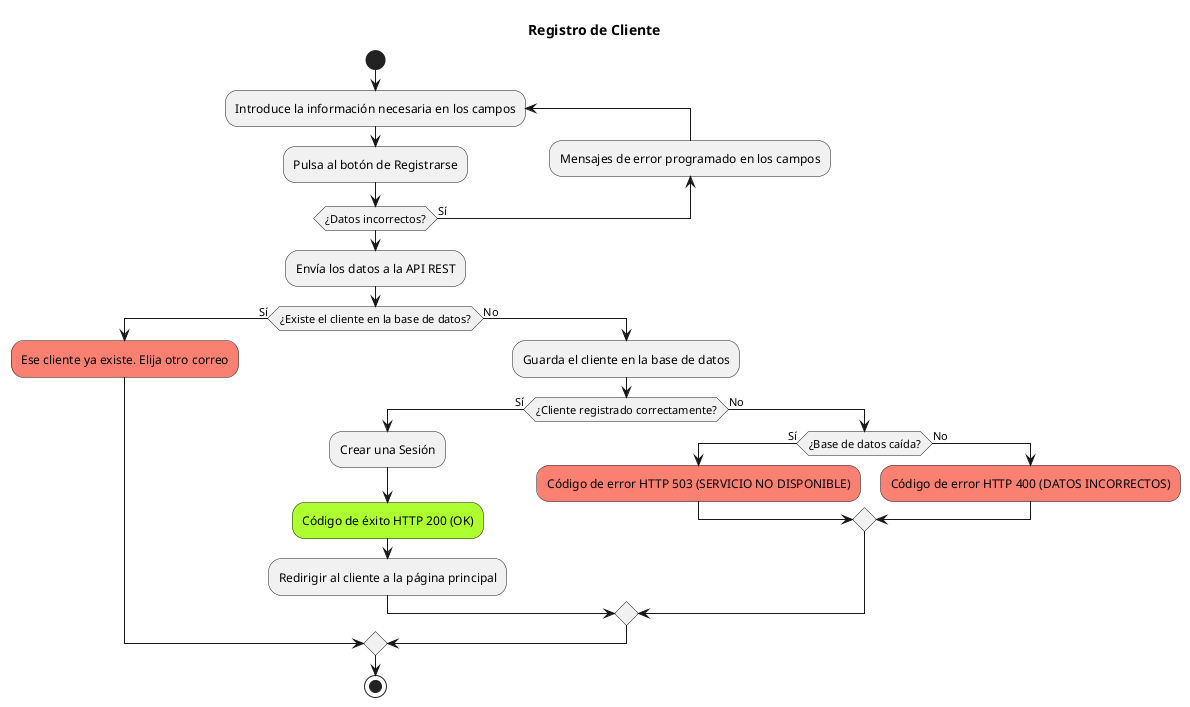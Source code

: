 @startuml
title Registro de Cliente
start

repeat :Introduce la información necesaria en los campos;
    :Pulsa al botón de Registrarse;
    backward:Mensajes de error programado en los campos;
repeat while (¿Datos incorrectos?) is (Sí)

:Envía los datos a la API REST;
if (¿Existe el cliente en la base de datos?) then (Sí)
    #salmon:Ese cliente ya existe. Elija otro correo;
else (No)
    :Guarda el cliente en la base de datos;
    if (¿Cliente registrado correctamente?) then (Sí)
        :Crear una Sesión;
        #greenyellow:Código de éxito HTTP 200 (OK);
        :Redirigir al cliente a la página principal;
    else (No)
        if (¿Base de datos caída?) then (Sí)
            #salmon:Código de error HTTP 503 (SERVICIO NO DISPONIBLE);
        else (No)
            #salmon:Código de error HTTP 400 (DATOS INCORRECTOS);
        endif
    endif
endif
stop
@enduml
